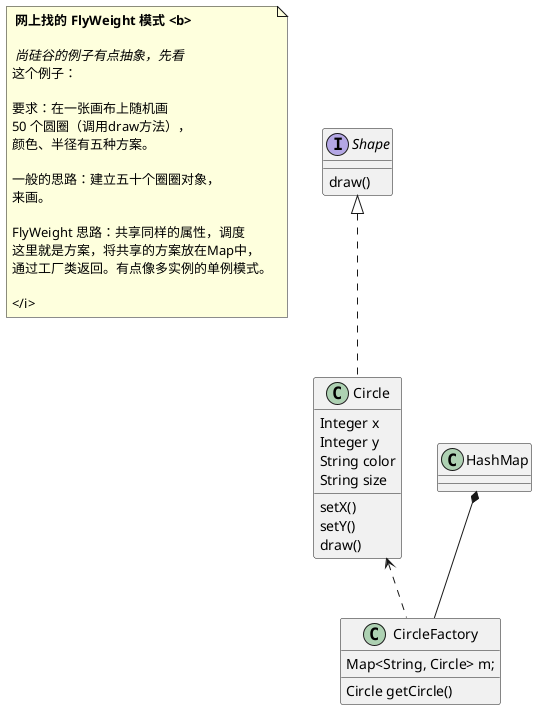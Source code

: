 @startuml
'https://plantuml.com/class-diagram

note as a
    <b> 网上找的 FlyWeight 模式 <b>

    <i> 尚硅谷的例子有点抽象，先看
    这个例子：

    要求：在一张画布上随机画
    50 个圆圈（调用draw方法），
    颜色、半径有五种方案。

    一般的思路：建立五十个圈圈对象，
    来画。

    FlyWeight 思路：共享同样的属性，调度
    这里就是方案，将共享的方案放在Map中，
    通过工厂类返回。有点像多实例的单例模式。

    </i>
end note

interface Shape{
    draw()
}

class Circle{
    Integer x
    Integer y
    String color
    String size
    setX()
    setY()
    draw()
}

Shape <|.. Circle

class CircleFactory{
    Map<String, Circle> m;
    Circle getCircle()
}

HashMap *-- CircleFactory
Circle <.. CircleFactory
@enduml
